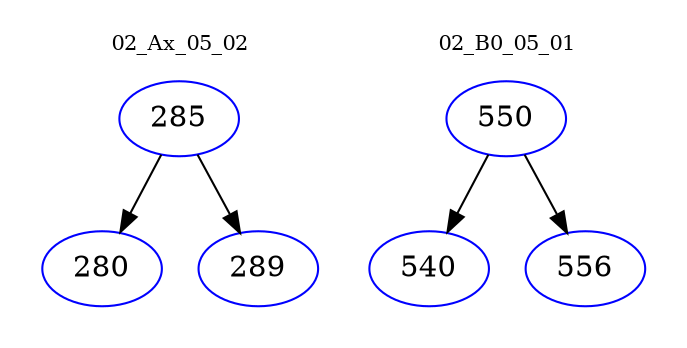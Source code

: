 digraph{
subgraph cluster_0 {
color = white
label = "02_Ax_05_02";
fontsize=10;
T0_285 [label="285", color="blue"]
T0_285 -> T0_280 [color="black"]
T0_280 [label="280", color="blue"]
T0_285 -> T0_289 [color="black"]
T0_289 [label="289", color="blue"]
}
subgraph cluster_1 {
color = white
label = "02_B0_05_01";
fontsize=10;
T1_550 [label="550", color="blue"]
T1_550 -> T1_540 [color="black"]
T1_540 [label="540", color="blue"]
T1_550 -> T1_556 [color="black"]
T1_556 [label="556", color="blue"]
}
}
